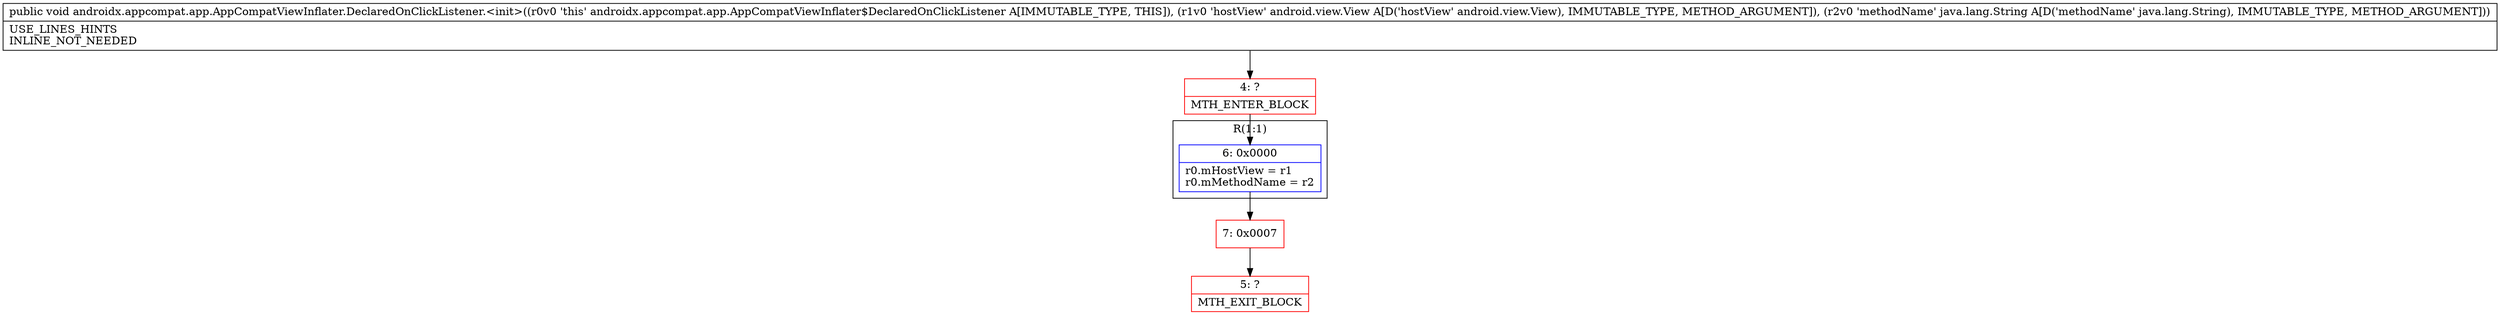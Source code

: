 digraph "CFG forandroidx.appcompat.app.AppCompatViewInflater.DeclaredOnClickListener.\<init\>(Landroid\/view\/View;Ljava\/lang\/String;)V" {
subgraph cluster_Region_818585205 {
label = "R(1:1)";
node [shape=record,color=blue];
Node_6 [shape=record,label="{6\:\ 0x0000|r0.mHostView = r1\lr0.mMethodName = r2\l}"];
}
Node_4 [shape=record,color=red,label="{4\:\ ?|MTH_ENTER_BLOCK\l}"];
Node_7 [shape=record,color=red,label="{7\:\ 0x0007}"];
Node_5 [shape=record,color=red,label="{5\:\ ?|MTH_EXIT_BLOCK\l}"];
MethodNode[shape=record,label="{public void androidx.appcompat.app.AppCompatViewInflater.DeclaredOnClickListener.\<init\>((r0v0 'this' androidx.appcompat.app.AppCompatViewInflater$DeclaredOnClickListener A[IMMUTABLE_TYPE, THIS]), (r1v0 'hostView' android.view.View A[D('hostView' android.view.View), IMMUTABLE_TYPE, METHOD_ARGUMENT]), (r2v0 'methodName' java.lang.String A[D('methodName' java.lang.String), IMMUTABLE_TYPE, METHOD_ARGUMENT]))  | USE_LINES_HINTS\lINLINE_NOT_NEEDED\l}"];
MethodNode -> Node_4;Node_6 -> Node_7;
Node_4 -> Node_6;
Node_7 -> Node_5;
}

